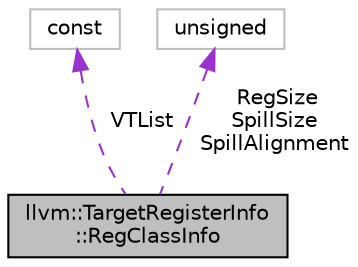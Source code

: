 digraph "llvm::TargetRegisterInfo::RegClassInfo"
{
 // LATEX_PDF_SIZE
  bgcolor="transparent";
  edge [fontname="Helvetica",fontsize="10",labelfontname="Helvetica",labelfontsize="10"];
  node [fontname="Helvetica",fontsize="10",shape=record];
  Node1 [label="llvm::TargetRegisterInfo\l::RegClassInfo",height=0.2,width=0.4,color="black", fillcolor="grey75", style="filled", fontcolor="black",tooltip=" "];
  Node2 -> Node1 [dir="back",color="darkorchid3",fontsize="10",style="dashed",label=" VTList" ,fontname="Helvetica"];
  Node2 [label="const",height=0.2,width=0.4,color="grey75",tooltip=" "];
  Node3 -> Node1 [dir="back",color="darkorchid3",fontsize="10",style="dashed",label=" RegSize\nSpillSize\nSpillAlignment" ,fontname="Helvetica"];
  Node3 [label="unsigned",height=0.2,width=0.4,color="grey75",tooltip=" "];
}
